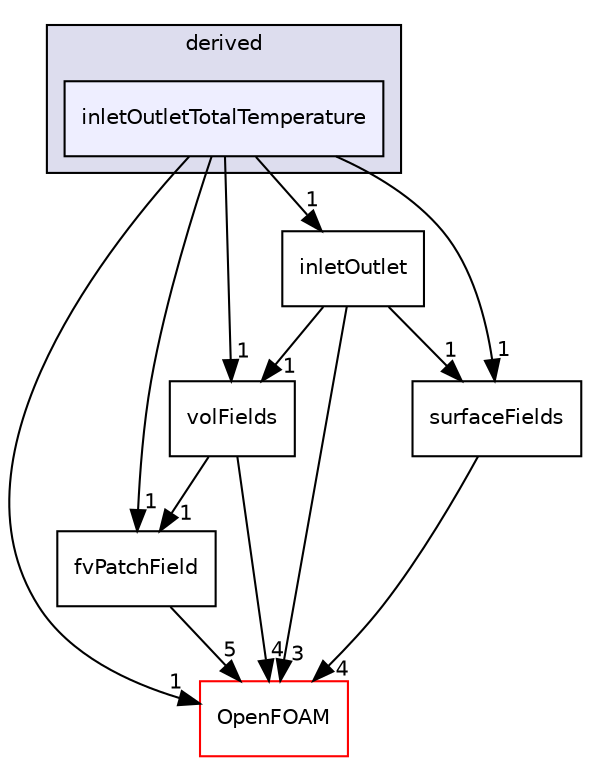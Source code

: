 digraph "src/finiteVolume/fields/fvPatchFields/derived/inletOutletTotalTemperature" {
  bgcolor=transparent;
  compound=true
  node [ fontsize="10", fontname="Helvetica"];
  edge [ labelfontsize="10", labelfontname="Helvetica"];
  subgraph clusterdir_ece9aa6b5af9a7776a75b0c1993b0910 {
    graph [ bgcolor="#ddddee", pencolor="black", label="derived" fontname="Helvetica", fontsize="10", URL="dir_ece9aa6b5af9a7776a75b0c1993b0910.html"]
  dir_ddbba2ba3d251c98315cb171de58e243 [shape=box, label="inletOutletTotalTemperature", style="filled", fillcolor="#eeeeff", pencolor="black", URL="dir_ddbba2ba3d251c98315cb171de58e243.html"];
  }
  dir_6b9423849569a7ee618201e7cfce9eaa [shape=box label="fvPatchField" URL="dir_6b9423849569a7ee618201e7cfce9eaa.html"];
  dir_bd8bf7fa65467c460a50eacc456ce356 [shape=box label="volFields" URL="dir_bd8bf7fa65467c460a50eacc456ce356.html"];
  dir_c5473ff19b20e6ec4dfe5c310b3778a8 [shape=box label="OpenFOAM" color="red" URL="dir_c5473ff19b20e6ec4dfe5c310b3778a8.html"];
  dir_606ba9250f9107f82f779cbd3e87c3a5 [shape=box label="surfaceFields" URL="dir_606ba9250f9107f82f779cbd3e87c3a5.html"];
  dir_0219e76add9eada5b9d59d877cfd0b1e [shape=box label="inletOutlet" URL="dir_0219e76add9eada5b9d59d877cfd0b1e.html"];
  dir_ddbba2ba3d251c98315cb171de58e243->dir_6b9423849569a7ee618201e7cfce9eaa [headlabel="1", labeldistance=1.5 headhref="dir_000982_001031.html"];
  dir_ddbba2ba3d251c98315cb171de58e243->dir_bd8bf7fa65467c460a50eacc456ce356 [headlabel="1", labeldistance=1.5 headhref="dir_000982_001052.html"];
  dir_ddbba2ba3d251c98315cb171de58e243->dir_c5473ff19b20e6ec4dfe5c310b3778a8 [headlabel="1", labeldistance=1.5 headhref="dir_000982_001887.html"];
  dir_ddbba2ba3d251c98315cb171de58e243->dir_606ba9250f9107f82f779cbd3e87c3a5 [headlabel="1", labeldistance=1.5 headhref="dir_000982_001051.html"];
  dir_ddbba2ba3d251c98315cb171de58e243->dir_0219e76add9eada5b9d59d877cfd0b1e [headlabel="1", labeldistance=1.5 headhref="dir_000982_000981.html"];
  dir_6b9423849569a7ee618201e7cfce9eaa->dir_c5473ff19b20e6ec4dfe5c310b3778a8 [headlabel="5", labeldistance=1.5 headhref="dir_001031_001887.html"];
  dir_bd8bf7fa65467c460a50eacc456ce356->dir_6b9423849569a7ee618201e7cfce9eaa [headlabel="1", labeldistance=1.5 headhref="dir_001052_001031.html"];
  dir_bd8bf7fa65467c460a50eacc456ce356->dir_c5473ff19b20e6ec4dfe5c310b3778a8 [headlabel="4", labeldistance=1.5 headhref="dir_001052_001887.html"];
  dir_606ba9250f9107f82f779cbd3e87c3a5->dir_c5473ff19b20e6ec4dfe5c310b3778a8 [headlabel="4", labeldistance=1.5 headhref="dir_001051_001887.html"];
  dir_0219e76add9eada5b9d59d877cfd0b1e->dir_bd8bf7fa65467c460a50eacc456ce356 [headlabel="1", labeldistance=1.5 headhref="dir_000981_001052.html"];
  dir_0219e76add9eada5b9d59d877cfd0b1e->dir_c5473ff19b20e6ec4dfe5c310b3778a8 [headlabel="3", labeldistance=1.5 headhref="dir_000981_001887.html"];
  dir_0219e76add9eada5b9d59d877cfd0b1e->dir_606ba9250f9107f82f779cbd3e87c3a5 [headlabel="1", labeldistance=1.5 headhref="dir_000981_001051.html"];
}
